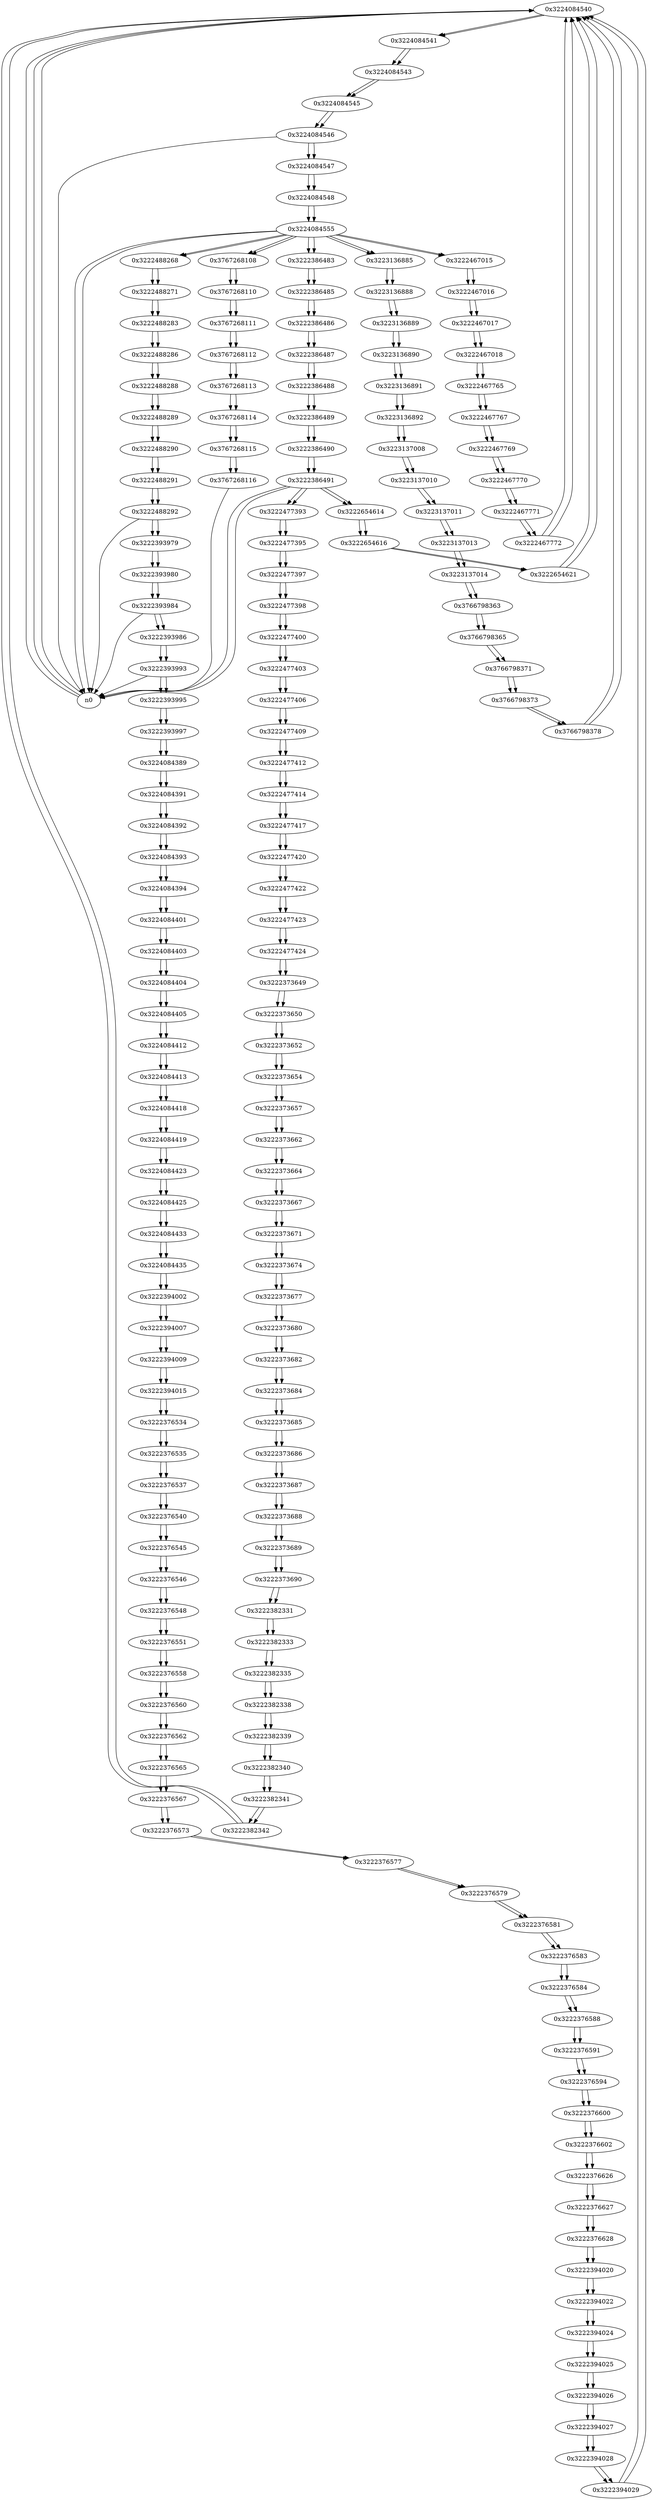 digraph G{
/* nodes */
  n1 [label="0x3224084540"]
  n2 [label="0x3224084541"]
  n3 [label="0x3224084543"]
  n4 [label="0x3224084545"]
  n5 [label="0x3224084546"]
  n6 [label="0x3224084547"]
  n7 [label="0x3224084548"]
  n8 [label="0x3224084555"]
  n9 [label="0x3767268108"]
  n10 [label="0x3767268110"]
  n11 [label="0x3767268111"]
  n12 [label="0x3767268112"]
  n13 [label="0x3767268113"]
  n14 [label="0x3767268114"]
  n15 [label="0x3767268115"]
  n16 [label="0x3767268116"]
  n17 [label="0x3222488268"]
  n18 [label="0x3222488271"]
  n19 [label="0x3222488283"]
  n20 [label="0x3222488286"]
  n21 [label="0x3222488288"]
  n22 [label="0x3222488289"]
  n23 [label="0x3222488290"]
  n24 [label="0x3222488291"]
  n25 [label="0x3222488292"]
  n26 [label="0x3222393979"]
  n27 [label="0x3222393980"]
  n28 [label="0x3222393984"]
  n29 [label="0x3222393986"]
  n30 [label="0x3222393993"]
  n31 [label="0x3222393995"]
  n32 [label="0x3222393997"]
  n33 [label="0x3224084389"]
  n34 [label="0x3224084391"]
  n35 [label="0x3224084392"]
  n36 [label="0x3224084393"]
  n37 [label="0x3224084394"]
  n38 [label="0x3224084401"]
  n39 [label="0x3224084403"]
  n40 [label="0x3224084404"]
  n41 [label="0x3224084405"]
  n42 [label="0x3224084412"]
  n43 [label="0x3224084413"]
  n44 [label="0x3224084418"]
  n45 [label="0x3224084419"]
  n46 [label="0x3224084423"]
  n47 [label="0x3224084425"]
  n48 [label="0x3224084433"]
  n49 [label="0x3224084435"]
  n50 [label="0x3222394002"]
  n51 [label="0x3222394007"]
  n52 [label="0x3222394009"]
  n53 [label="0x3222394015"]
  n54 [label="0x3222376534"]
  n55 [label="0x3222376535"]
  n56 [label="0x3222376537"]
  n57 [label="0x3222376540"]
  n58 [label="0x3222376545"]
  n59 [label="0x3222376546"]
  n60 [label="0x3222376548"]
  n61 [label="0x3222376551"]
  n62 [label="0x3222376558"]
  n63 [label="0x3222376560"]
  n64 [label="0x3222376562"]
  n65 [label="0x3222376565"]
  n66 [label="0x3222376567"]
  n67 [label="0x3222376573"]
  n68 [label="0x3222376577"]
  n69 [label="0x3222376579"]
  n70 [label="0x3222376581"]
  n71 [label="0x3222376583"]
  n72 [label="0x3222376584"]
  n73 [label="0x3222376588"]
  n74 [label="0x3222376591"]
  n75 [label="0x3222376594"]
  n76 [label="0x3222376600"]
  n77 [label="0x3222376602"]
  n78 [label="0x3222376626"]
  n79 [label="0x3222376627"]
  n80 [label="0x3222376628"]
  n81 [label="0x3222394020"]
  n82 [label="0x3222394022"]
  n83 [label="0x3222394024"]
  n84 [label="0x3222394025"]
  n85 [label="0x3222394026"]
  n86 [label="0x3222394027"]
  n87 [label="0x3222394028"]
  n88 [label="0x3222394029"]
  n89 [label="0x3222386483"]
  n90 [label="0x3222386485"]
  n91 [label="0x3222386486"]
  n92 [label="0x3222386487"]
  n93 [label="0x3222386488"]
  n94 [label="0x3222386489"]
  n95 [label="0x3222386490"]
  n96 [label="0x3222386491"]
  n97 [label="0x3222477393"]
  n98 [label="0x3222477395"]
  n99 [label="0x3222477397"]
  n100 [label="0x3222477398"]
  n101 [label="0x3222477400"]
  n102 [label="0x3222477403"]
  n103 [label="0x3222477406"]
  n104 [label="0x3222477409"]
  n105 [label="0x3222477412"]
  n106 [label="0x3222477414"]
  n107 [label="0x3222477417"]
  n108 [label="0x3222477420"]
  n109 [label="0x3222477422"]
  n110 [label="0x3222477423"]
  n111 [label="0x3222477424"]
  n112 [label="0x3222373649"]
  n113 [label="0x3222373650"]
  n114 [label="0x3222373652"]
  n115 [label="0x3222373654"]
  n116 [label="0x3222373657"]
  n117 [label="0x3222373662"]
  n118 [label="0x3222373664"]
  n119 [label="0x3222373667"]
  n120 [label="0x3222373671"]
  n121 [label="0x3222373674"]
  n122 [label="0x3222373677"]
  n123 [label="0x3222373680"]
  n124 [label="0x3222373682"]
  n125 [label="0x3222373684"]
  n126 [label="0x3222373685"]
  n127 [label="0x3222373686"]
  n128 [label="0x3222373687"]
  n129 [label="0x3222373688"]
  n130 [label="0x3222373689"]
  n131 [label="0x3222373690"]
  n132 [label="0x3222382331"]
  n133 [label="0x3222382333"]
  n134 [label="0x3222382335"]
  n135 [label="0x3222382338"]
  n136 [label="0x3222382339"]
  n137 [label="0x3222382340"]
  n138 [label="0x3222382341"]
  n139 [label="0x3222382342"]
  n140 [label="0x3222467015"]
  n141 [label="0x3222467016"]
  n142 [label="0x3222467017"]
  n143 [label="0x3222467018"]
  n144 [label="0x3222467765"]
  n145 [label="0x3222467767"]
  n146 [label="0x3222467769"]
  n147 [label="0x3222467770"]
  n148 [label="0x3222467771"]
  n149 [label="0x3222467772"]
  n150 [label="0x3222654614"]
  n151 [label="0x3222654616"]
  n152 [label="0x3222654621"]
  n153 [label="0x3223136885"]
  n154 [label="0x3223136888"]
  n155 [label="0x3223136889"]
  n156 [label="0x3223136890"]
  n157 [label="0x3223136891"]
  n158 [label="0x3223136892"]
  n159 [label="0x3223137008"]
  n160 [label="0x3223137010"]
  n161 [label="0x3223137011"]
  n162 [label="0x3223137013"]
  n163 [label="0x3223137014"]
  n164 [label="0x3766798363"]
  n165 [label="0x3766798365"]
  n166 [label="0x3766798371"]
  n167 [label="0x3766798373"]
  n168 [label="0x3766798378"]
/* edges */
n1 -> n2;
n0 -> n1;
n168 -> n1;
n152 -> n1;
n149 -> n1;
n139 -> n1;
n0 -> n1;
n88 -> n1;
n0 -> n1;
n2 -> n3;
n1 -> n2;
n3 -> n4;
n2 -> n3;
n4 -> n5;
n3 -> n4;
n5 -> n6;
n5 -> n0;
n4 -> n5;
n6 -> n7;
n5 -> n6;
n7 -> n8;
n6 -> n7;
n8 -> n17;
n8 -> n0;
n8 -> n140;
n8 -> n89;
n8 -> n9;
n8 -> n153;
n8 -> n0;
n7 -> n8;
n9 -> n10;
n8 -> n9;
n10 -> n11;
n9 -> n10;
n11 -> n12;
n10 -> n11;
n12 -> n13;
n11 -> n12;
n13 -> n14;
n12 -> n13;
n14 -> n15;
n13 -> n14;
n15 -> n16;
n14 -> n15;
n16 -> n0;
n15 -> n16;
n17 -> n18;
n8 -> n17;
n18 -> n19;
n17 -> n18;
n19 -> n20;
n18 -> n19;
n20 -> n21;
n19 -> n20;
n21 -> n22;
n20 -> n21;
n22 -> n23;
n21 -> n22;
n23 -> n24;
n22 -> n23;
n24 -> n25;
n23 -> n24;
n25 -> n26;
n25 -> n0;
n24 -> n25;
n26 -> n27;
n25 -> n26;
n27 -> n28;
n26 -> n27;
n28 -> n29;
n28 -> n0;
n27 -> n28;
n29 -> n30;
n28 -> n29;
n30 -> n31;
n30 -> n0;
n29 -> n30;
n31 -> n32;
n30 -> n31;
n32 -> n33;
n31 -> n32;
n33 -> n34;
n32 -> n33;
n34 -> n35;
n33 -> n34;
n35 -> n36;
n34 -> n35;
n36 -> n37;
n35 -> n36;
n37 -> n38;
n36 -> n37;
n38 -> n39;
n37 -> n38;
n39 -> n40;
n38 -> n39;
n40 -> n41;
n39 -> n40;
n41 -> n42;
n40 -> n41;
n42 -> n43;
n41 -> n42;
n43 -> n44;
n42 -> n43;
n44 -> n45;
n43 -> n44;
n45 -> n46;
n44 -> n45;
n46 -> n47;
n45 -> n46;
n47 -> n48;
n46 -> n47;
n48 -> n49;
n47 -> n48;
n49 -> n50;
n48 -> n49;
n50 -> n51;
n49 -> n50;
n51 -> n52;
n50 -> n51;
n52 -> n53;
n51 -> n52;
n53 -> n54;
n52 -> n53;
n54 -> n55;
n53 -> n54;
n55 -> n56;
n54 -> n55;
n56 -> n57;
n55 -> n56;
n57 -> n58;
n56 -> n57;
n58 -> n59;
n57 -> n58;
n59 -> n60;
n58 -> n59;
n60 -> n61;
n59 -> n60;
n61 -> n62;
n60 -> n61;
n62 -> n63;
n61 -> n62;
n63 -> n64;
n62 -> n63;
n64 -> n65;
n63 -> n64;
n65 -> n66;
n64 -> n65;
n66 -> n67;
n65 -> n66;
n67 -> n68;
n66 -> n67;
n68 -> n69;
n67 -> n68;
n69 -> n70;
n68 -> n69;
n70 -> n71;
n69 -> n70;
n71 -> n72;
n70 -> n71;
n72 -> n73;
n71 -> n72;
n73 -> n74;
n72 -> n73;
n74 -> n75;
n73 -> n74;
n75 -> n76;
n74 -> n75;
n76 -> n77;
n75 -> n76;
n77 -> n78;
n76 -> n77;
n78 -> n79;
n77 -> n78;
n79 -> n80;
n78 -> n79;
n80 -> n81;
n79 -> n80;
n81 -> n82;
n80 -> n81;
n82 -> n83;
n81 -> n82;
n83 -> n84;
n82 -> n83;
n84 -> n85;
n83 -> n84;
n85 -> n86;
n84 -> n85;
n86 -> n87;
n85 -> n86;
n87 -> n88;
n86 -> n87;
n88 -> n1;
n87 -> n88;
n89 -> n90;
n8 -> n89;
n90 -> n91;
n89 -> n90;
n91 -> n92;
n90 -> n91;
n92 -> n93;
n91 -> n92;
n93 -> n94;
n92 -> n93;
n94 -> n95;
n93 -> n94;
n95 -> n96;
n94 -> n95;
n96 -> n97;
n96 -> n0;
n96 -> n150;
n96 -> n0;
n95 -> n96;
n97 -> n98;
n96 -> n97;
n98 -> n99;
n97 -> n98;
n99 -> n100;
n98 -> n99;
n100 -> n101;
n99 -> n100;
n101 -> n102;
n100 -> n101;
n102 -> n103;
n101 -> n102;
n103 -> n104;
n102 -> n103;
n104 -> n105;
n103 -> n104;
n105 -> n106;
n104 -> n105;
n106 -> n107;
n105 -> n106;
n107 -> n108;
n106 -> n107;
n108 -> n109;
n107 -> n108;
n109 -> n110;
n108 -> n109;
n110 -> n111;
n109 -> n110;
n111 -> n112;
n110 -> n111;
n112 -> n113;
n111 -> n112;
n113 -> n114;
n112 -> n113;
n114 -> n115;
n113 -> n114;
n115 -> n116;
n114 -> n115;
n116 -> n117;
n115 -> n116;
n117 -> n118;
n116 -> n117;
n118 -> n119;
n117 -> n118;
n119 -> n120;
n118 -> n119;
n120 -> n121;
n119 -> n120;
n121 -> n122;
n120 -> n121;
n122 -> n123;
n121 -> n122;
n123 -> n124;
n122 -> n123;
n124 -> n125;
n123 -> n124;
n125 -> n126;
n124 -> n125;
n126 -> n127;
n125 -> n126;
n127 -> n128;
n126 -> n127;
n128 -> n129;
n127 -> n128;
n129 -> n130;
n128 -> n129;
n130 -> n131;
n129 -> n130;
n131 -> n132;
n130 -> n131;
n132 -> n133;
n131 -> n132;
n133 -> n134;
n132 -> n133;
n134 -> n135;
n133 -> n134;
n135 -> n136;
n134 -> n135;
n136 -> n137;
n135 -> n136;
n137 -> n138;
n136 -> n137;
n138 -> n139;
n137 -> n138;
n139 -> n1;
n138 -> n139;
n140 -> n141;
n8 -> n140;
n141 -> n142;
n140 -> n141;
n142 -> n143;
n141 -> n142;
n143 -> n144;
n142 -> n143;
n144 -> n145;
n143 -> n144;
n145 -> n146;
n144 -> n145;
n146 -> n147;
n145 -> n146;
n147 -> n148;
n146 -> n147;
n148 -> n149;
n147 -> n148;
n149 -> n1;
n148 -> n149;
n150 -> n151;
n96 -> n150;
n151 -> n152;
n150 -> n151;
n152 -> n1;
n151 -> n152;
n153 -> n154;
n8 -> n153;
n154 -> n155;
n153 -> n154;
n155 -> n156;
n154 -> n155;
n156 -> n157;
n155 -> n156;
n157 -> n158;
n156 -> n157;
n158 -> n159;
n157 -> n158;
n159 -> n160;
n158 -> n159;
n160 -> n161;
n159 -> n160;
n161 -> n162;
n160 -> n161;
n162 -> n163;
n161 -> n162;
n163 -> n164;
n162 -> n163;
n164 -> n165;
n163 -> n164;
n165 -> n166;
n164 -> n165;
n166 -> n167;
n165 -> n166;
n167 -> n168;
n166 -> n167;
n168 -> n1;
n167 -> n168;
}
